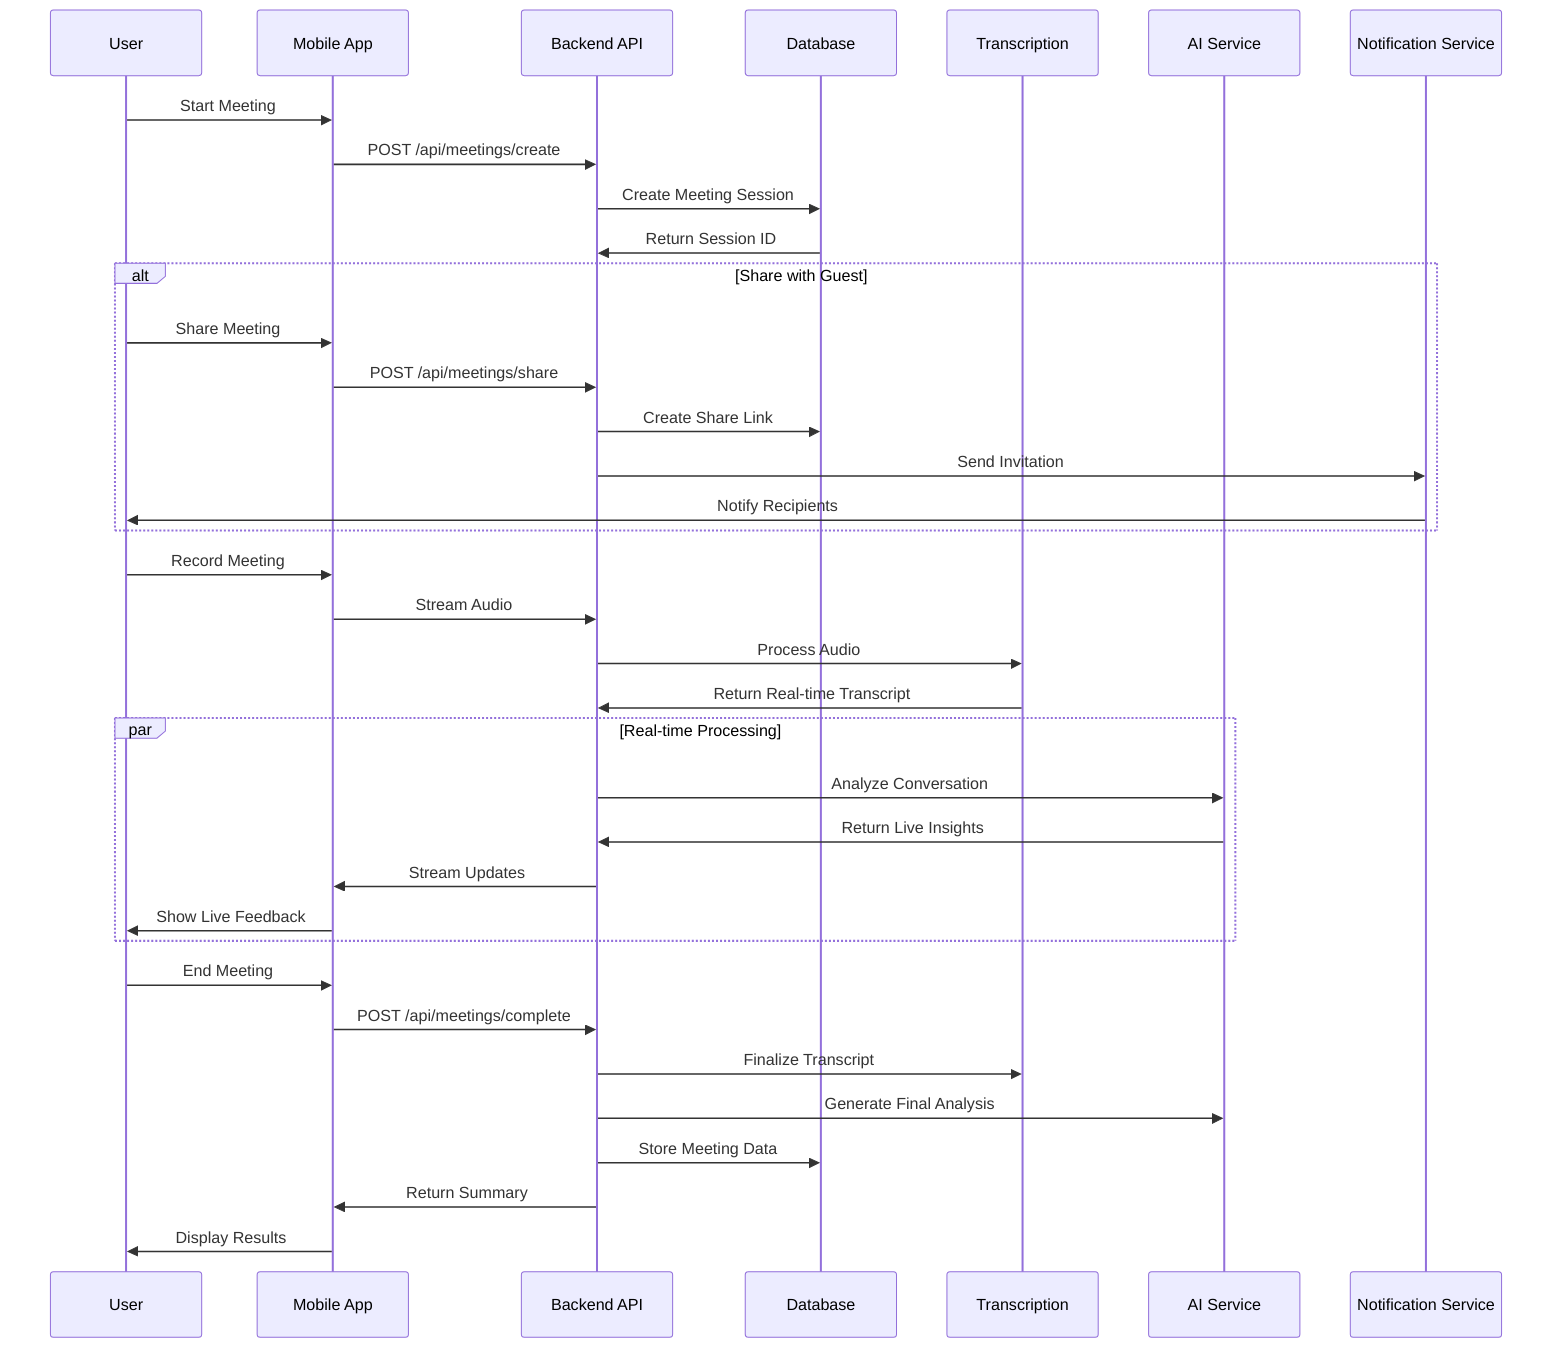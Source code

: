 sequenceDiagram
    participant U as User
    participant A as Mobile App
    participant API as Backend API
    participant DB as Database
    participant T as Transcription
    participant AI as AI Service
    participant N as Notification Service

    U->>A: Start Meeting
    A->>API: POST /api/meetings/create
    API->>DB: Create Meeting Session
    DB->>API: Return Session ID
    
    alt Share with Guest
        U->>A: Share Meeting
        A->>API: POST /api/meetings/share
        API->>DB: Create Share Link
        API->>N: Send Invitation
        N->>U: Notify Recipients
    end

    U->>A: Record Meeting
    A->>API: Stream Audio
    API->>T: Process Audio
    T->>API: Return Real-time Transcript
    
    par Real-time Processing
        API->>AI: Analyze Conversation
        AI->>API: Return Live Insights
        API->>A: Stream Updates
        A->>U: Show Live Feedback
    end

    U->>A: End Meeting
    A->>API: POST /api/meetings/complete
    API->>T: Finalize Transcript
    API->>AI: Generate Final Analysis
    API->>DB: Store Meeting Data
    API->>A: Return Summary
    A->>U: Display Results